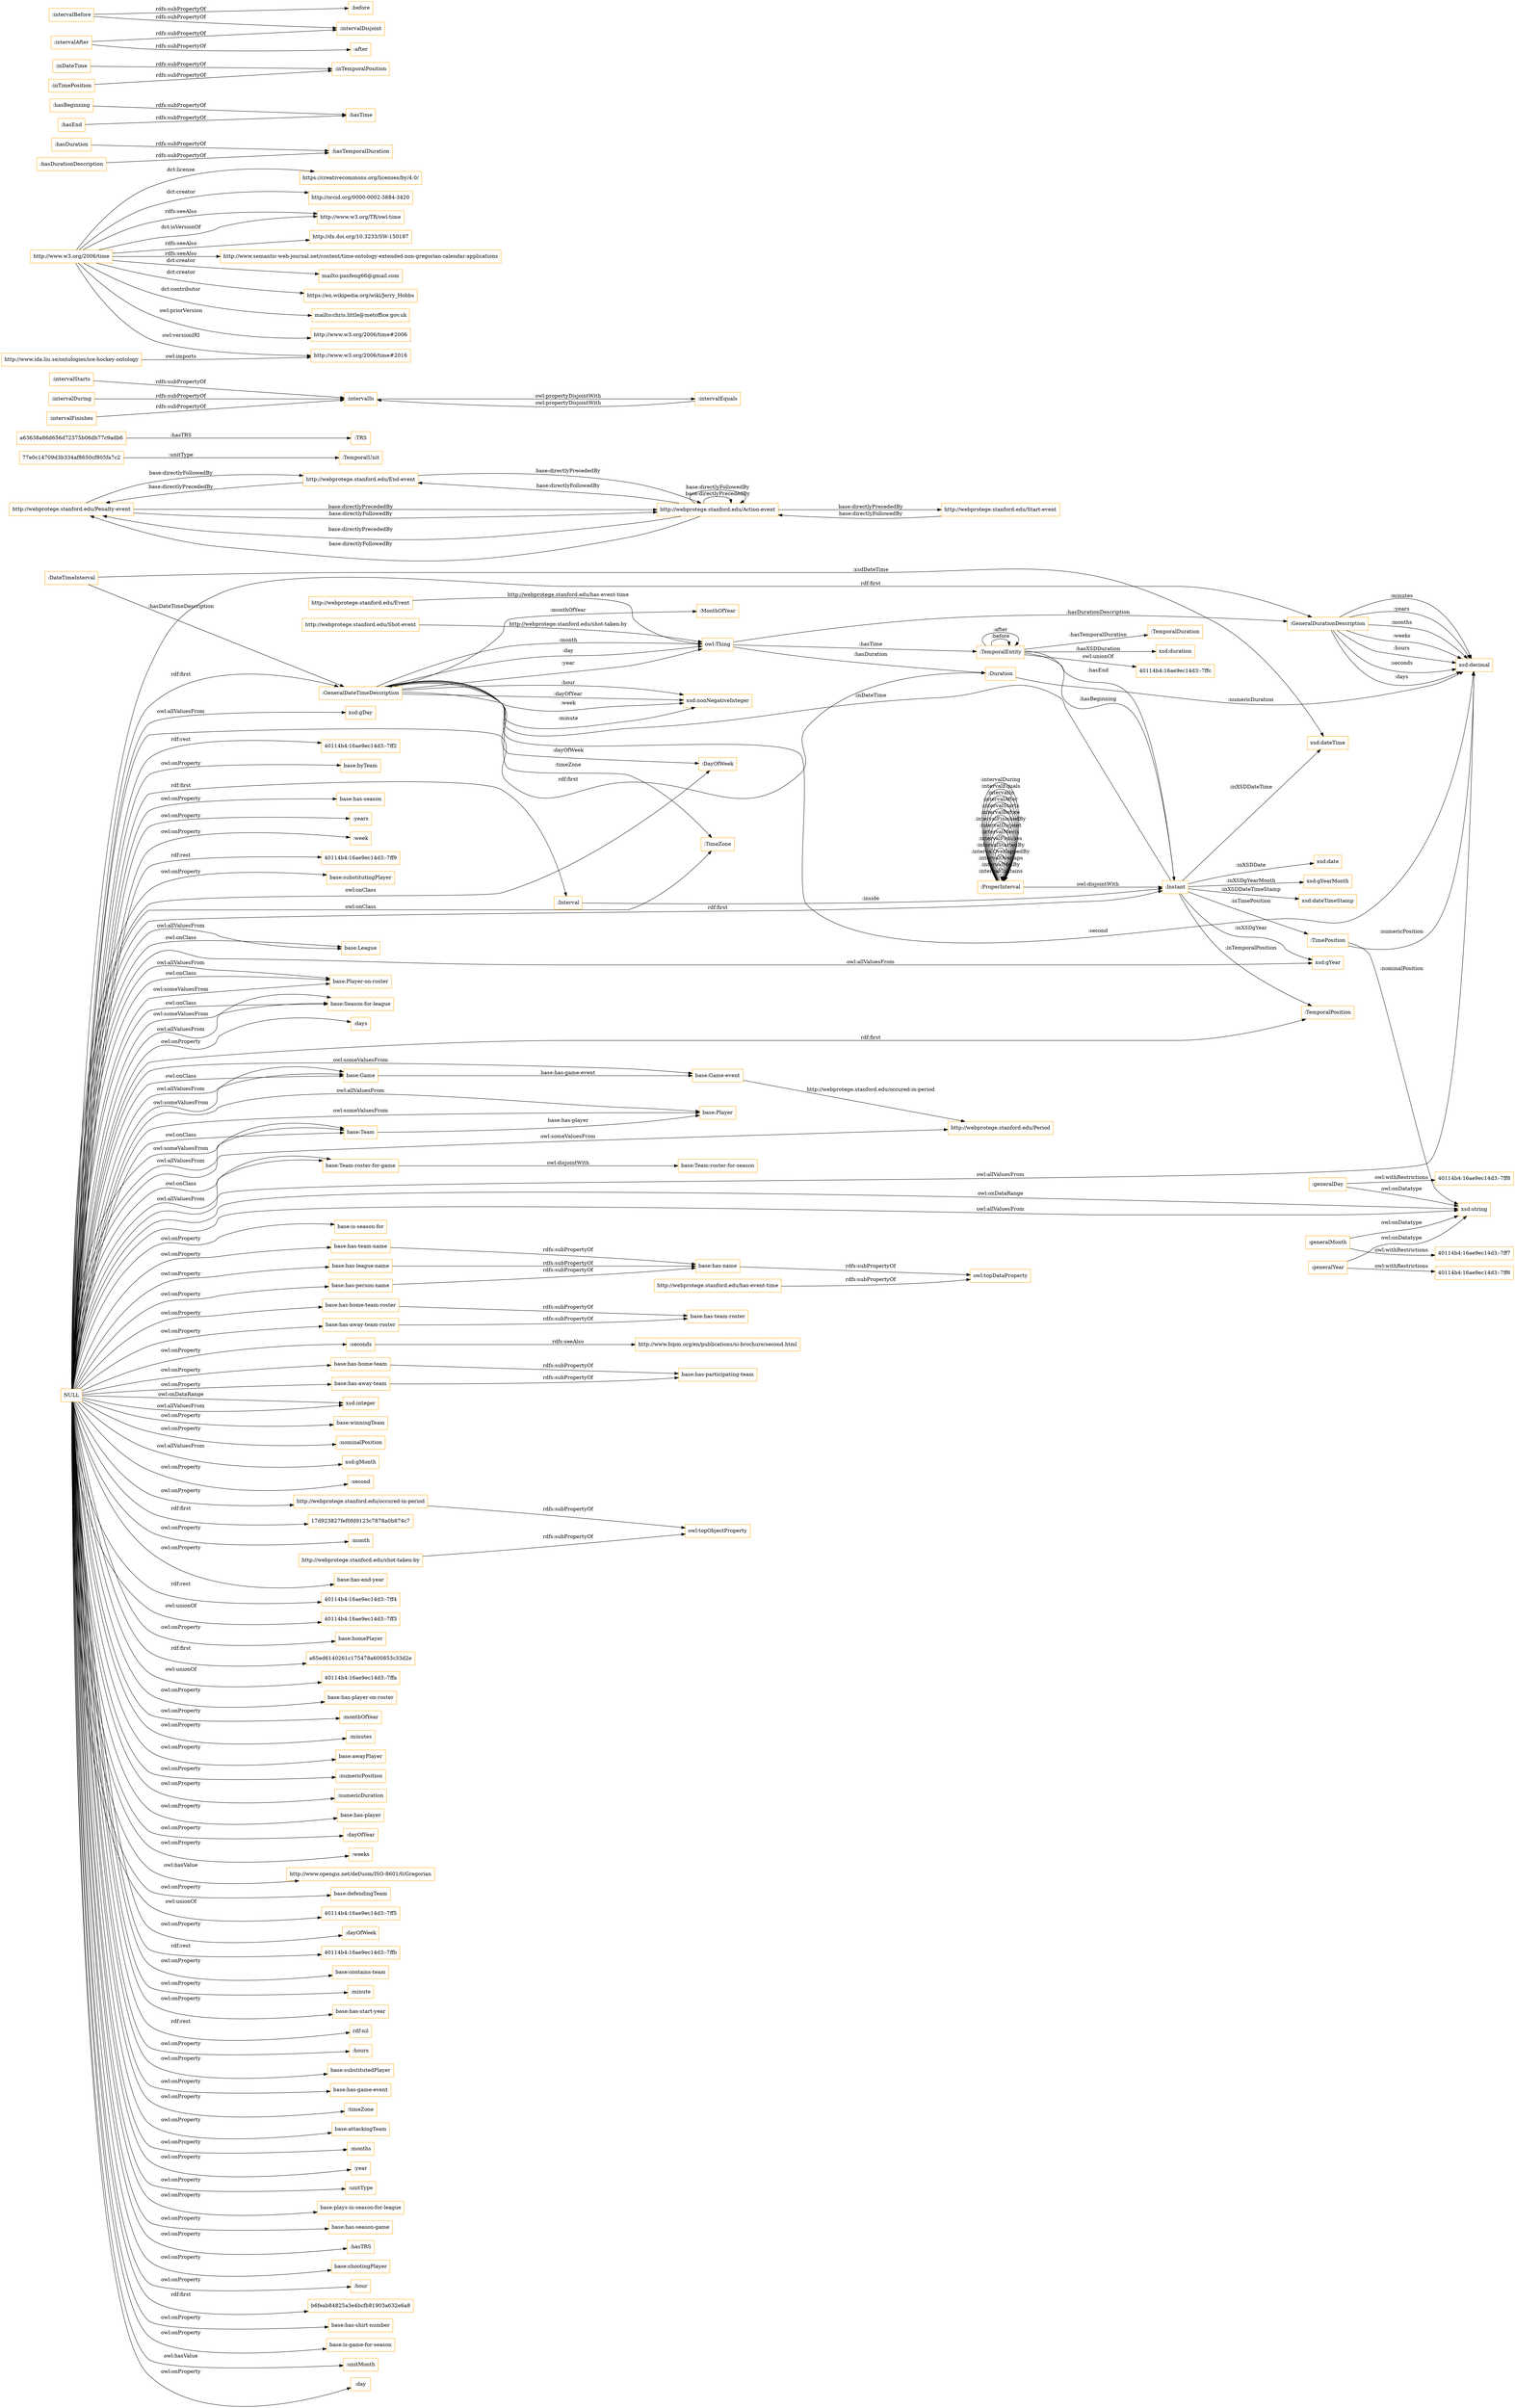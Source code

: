 digraph ar2dtool_diagram { 
rankdir=LR;
size="1501"
node [shape = rectangle, color="orange"]; "base:Player" "http://webprotege.stanford.edu/Shot-event" "http://webprotege.stanford.edu/Period" "base:League" "base:Team-roster-for-season" "http://webprotege.stanford.edu/Penalty-event" "base:Player-on-roster" "base:Team-roster-for-game" "base:Team" "http://webprotege.stanford.edu/End-event" "base:Season-for-league" "base:Game-event" "http://webprotege.stanford.edu/Action-event" "base:Game" "http://webprotege.stanford.edu/Event" "http://webprotege.stanford.edu/Start-event" ":TimeZone" "77e0c14709d3b334af8650cf805fa7c2" ":GeneralDateTimeDescription" ":DateTimeInterval" ":TRS" ":TemporalDuration" ":Duration" ":GeneralDurationDescription" ":ProperInterval" ":TimePosition" ":TemporalPosition" ":Interval" ":TemporalEntity" ":MonthOfYear" "a63638a86d656d72375b06db77c9adb6" ":TemporalUnit" ":Instant" ":DayOfWeek" ; /*classes style*/
	"http://webprotege.stanford.edu/Action-event" -> "http://webprotege.stanford.edu/Start-event" [ label = "base:directlyPrecededBy" ];
	"http://webprotege.stanford.edu/Action-event" -> "http://webprotege.stanford.edu/Penalty-event" [ label = "base:directlyPrecededBy" ];
	"http://webprotege.stanford.edu/Action-event" -> "http://webprotege.stanford.edu/Action-event" [ label = "base:directlyPrecededBy" ];
	"http://webprotege.stanford.edu/Action-event" -> "http://webprotege.stanford.edu/Penalty-event" [ label = "base:directlyFollowedBy" ];
	"http://webprotege.stanford.edu/Action-event" -> "http://webprotege.stanford.edu/End-event" [ label = "base:directlyFollowedBy" ];
	"http://webprotege.stanford.edu/Action-event" -> "http://webprotege.stanford.edu/Action-event" [ label = "base:directlyFollowedBy" ];
	":intervalIn" -> ":intervalEquals" [ label = "owl:propertyDisjointWith" ];
	"http://www.w3.org/2006/time" -> "http://orcid.org/0000-0002-3884-3420" [ label = "dct:creator" ];
	"http://www.w3.org/2006/time" -> "http://www.w3.org/TR/owl-time" [ label = "rdfs:seeAlso" ];
	"http://www.w3.org/2006/time" -> "http://dx.doi.org/10.3233/SW-150187" [ label = "rdfs:seeAlso" ];
	"http://www.w3.org/2006/time" -> "http://www.semantic-web-journal.net/content/time-ontology-extended-non-gregorian-calendar-applications" [ label = "rdfs:seeAlso" ];
	"http://www.w3.org/2006/time" -> "http://www.w3.org/TR/owl-time" [ label = "dct:isVersionOf" ];
	"http://www.w3.org/2006/time" -> "http://www.w3.org/2006/time#2016" [ label = "owl:versionIRI" ];
	"http://www.w3.org/2006/time" -> "mailto:panfeng66@gmail.com" [ label = "dct:creator" ];
	"http://www.w3.org/2006/time" -> "https://en.wikipedia.org/wiki/Jerry_Hobbs" [ label = "dct:creator" ];
	"http://www.w3.org/2006/time" -> "mailto:chris.little@metoffice.gov.uk" [ label = "dct:contributor" ];
	"http://www.w3.org/2006/time" -> "http://www.w3.org/2006/time#2006" [ label = "owl:priorVersion" ];
	"http://www.w3.org/2006/time" -> "https://creativecommons.org/licenses/by/4.0/" [ label = "dct:license" ];
	"http://webprotege.stanford.edu/Start-event" -> "http://webprotege.stanford.edu/Action-event" [ label = "base:directlyFollowedBy" ];
	"http://webprotege.stanford.edu/has-event-time" -> "owl:topDataProperty" [ label = "rdfs:subPropertyOf" ];
	":generalMonth" -> "40114b4:16ae9ec14d3:-7ff7" [ label = "owl:withRestrictions" ];
	":generalMonth" -> "xsd:string" [ label = "owl:onDatatype" ];
	":intervalStarts" -> ":intervalIn" [ label = "rdfs:subPropertyOf" ];
	"http://www.ida.liu.se/ontologies/ice-hockey-ontology" -> "http://www.w3.org/2006/time#2016" [ label = "owl:imports" ];
	":hasDuration" -> ":hasTemporalDuration" [ label = "rdfs:subPropertyOf" ];
	"base:has-person-name" -> "base:has-name" [ label = "rdfs:subPropertyOf" ];
	":ProperInterval" -> ":Instant" [ label = "owl:disjointWith" ];
	":hasBeginning" -> ":hasTime" [ label = "rdfs:subPropertyOf" ];
	"base:has-away-team-roster" -> "base:has-team-roster" [ label = "rdfs:subPropertyOf" ];
	"http://webprotege.stanford.edu/End-event" -> "http://webprotege.stanford.edu/Penalty-event" [ label = "base:directlyPrecededBy" ];
	"http://webprotege.stanford.edu/End-event" -> "http://webprotege.stanford.edu/Action-event" [ label = "base:directlyPrecededBy" ];
	":intervalEquals" -> ":intervalIn" [ label = "owl:propertyDisjointWith" ];
	":seconds" -> "http://www.bipm.org/en/publications/si-brochure/second.html" [ label = "rdfs:seeAlso" ];
	"base:has-away-team" -> "base:has-participating-team" [ label = "rdfs:subPropertyOf" ];
	"http://webprotege.stanford.edu/Penalty-event" -> "http://webprotege.stanford.edu/Action-event" [ label = "base:directlyPrecededBy" ];
	"http://webprotege.stanford.edu/Penalty-event" -> "http://webprotege.stanford.edu/End-event" [ label = "base:directlyFollowedBy" ];
	"http://webprotege.stanford.edu/Penalty-event" -> "http://webprotege.stanford.edu/Action-event" [ label = "base:directlyFollowedBy" ];
	":intervalDuring" -> ":intervalIn" [ label = "rdfs:subPropertyOf" ];
	"base:has-home-team-roster" -> "base:has-team-roster" [ label = "rdfs:subPropertyOf" ];
	":inDateTime" -> ":inTemporalPosition" [ label = "rdfs:subPropertyOf" ];
	"http://webprotege.stanford.edu/shot-taken-by" -> "owl:topObjectProperty" [ label = "rdfs:subPropertyOf" ];
	":intervalFinishes" -> ":intervalIn" [ label = "rdfs:subPropertyOf" ];
	"base:Team-roster-for-game" -> "base:Team-roster-for-season" [ label = "owl:disjointWith" ];
	"NULL" -> "xsd:integer" [ label = "owl:allValuesFrom" ];
	"NULL" -> "base:has-person-name" [ label = "owl:onProperty" ];
	"NULL" -> "base:winningTeam" [ label = "owl:onProperty" ];
	"NULL" -> "base:has-team-name" [ label = "owl:onProperty" ];
	"NULL" -> ":nominalPosition" [ label = "owl:onProperty" ];
	"NULL" -> "xsd:gMonth" [ label = "owl:allValuesFrom" ];
	"NULL" -> ":second" [ label = "owl:onProperty" ];
	"NULL" -> "17d923827fef0fd9123c7878a0b874c7" [ label = "rdf:first" ];
	"NULL" -> ":month" [ label = "owl:onProperty" ];
	"NULL" -> "base:has-end-year" [ label = "owl:onProperty" ];
	"NULL" -> "40114b4:16ae9ec14d3:-7ff4" [ label = "rdf:rest" ];
	"NULL" -> "40114b4:16ae9ec14d3:-7ff3" [ label = "owl:unionOf" ];
	"NULL" -> "base:homePlayer" [ label = "owl:onProperty" ];
	"NULL" -> ":GeneralDurationDescription" [ label = "rdf:first" ];
	"NULL" -> "xsd:string" [ label = "owl:allValuesFrom" ];
	"NULL" -> "http://webprotege.stanford.edu/occured-in-period" [ label = "owl:onProperty" ];
	"NULL" -> ":GeneralDateTimeDescription" [ label = "rdf:first" ];
	"NULL" -> "a65ed6140261c175478a600853c33d2e" [ label = "rdf:first" ];
	"NULL" -> "40114b4:16ae9ec14d3:-7ffa" [ label = "owl:unionOf" ];
	"NULL" -> "base:has-player-on-roster" [ label = "owl:onProperty" ];
	"NULL" -> "base:has-home-team-roster" [ label = "owl:onProperty" ];
	"NULL" -> "xsd:integer" [ label = "owl:onDataRange" ];
	"NULL" -> ":monthOfYear" [ label = "owl:onProperty" ];
	"NULL" -> "base:Season-for-league" [ label = "owl:someValuesFrom" ];
	"NULL" -> ":minutes" [ label = "owl:onProperty" ];
	"NULL" -> "base:awayPlayer" [ label = "owl:onProperty" ];
	"NULL" -> ":numericPosition" [ label = "owl:onProperty" ];
	"NULL" -> ":numericDuration" [ label = "owl:onProperty" ];
	"NULL" -> "base:has-league-name" [ label = "owl:onProperty" ];
	"NULL" -> "base:has-player" [ label = "owl:onProperty" ];
	"NULL" -> ":dayOfYear" [ label = "owl:onProperty" ];
	"NULL" -> "base:League" [ label = "owl:onClass" ];
	"NULL" -> "base:Team-roster-for-game" [ label = "owl:onClass" ];
	"NULL" -> "base:Game" [ label = "owl:onClass" ];
	"NULL" -> ":weeks" [ label = "owl:onProperty" ];
	"NULL" -> "http://www.opengis.net/def/uom/ISO-8601/0/Gregorian" [ label = "owl:hasValue" ];
	"NULL" -> "base:defendingTeam" [ label = "owl:onProperty" ];
	"NULL" -> "40114b4:16ae9ec14d3:-7ff5" [ label = "owl:unionOf" ];
	"NULL" -> "base:Team" [ label = "owl:allValuesFrom" ];
	"NULL" -> ":TemporalPosition" [ label = "rdf:first" ];
	"NULL" -> ":DayOfWeek" [ label = "owl:onClass" ];
	"NULL" -> ":dayOfWeek" [ label = "owl:onProperty" ];
	"NULL" -> "40114b4:16ae9ec14d3:-7ffb" [ label = "rdf:rest" ];
	"NULL" -> "base:contains-team" [ label = "owl:onProperty" ];
	"NULL" -> ":minute" [ label = "owl:onProperty" ];
	"NULL" -> "base:has-start-year" [ label = "owl:onProperty" ];
	"NULL" -> "rdf:nil" [ label = "rdf:rest" ];
	"NULL" -> "base:Player" [ label = "owl:someValuesFrom" ];
	"NULL" -> ":hours" [ label = "owl:onProperty" ];
	"NULL" -> "base:substitutedPlayer" [ label = "owl:onProperty" ];
	"NULL" -> "base:has-game-event" [ label = "owl:onProperty" ];
	"NULL" -> ":timeZone" [ label = "owl:onProperty" ];
	"NULL" -> "base:Team-roster-for-game" [ label = "owl:allValuesFrom" ];
	"NULL" -> "base:Game-event" [ label = "owl:someValuesFrom" ];
	"NULL" -> "base:attackingTeam" [ label = "owl:onProperty" ];
	"NULL" -> ":months" [ label = "owl:onProperty" ];
	"NULL" -> ":TimeZone" [ label = "owl:onClass" ];
	"NULL" -> ":year" [ label = "owl:onProperty" ];
	"NULL" -> ":unitType" [ label = "owl:onProperty" ];
	"NULL" -> ":Duration" [ label = "rdf:first" ];
	"NULL" -> "base:plays-in-season-for-league" [ label = "owl:onProperty" ];
	"NULL" -> ":seconds" [ label = "owl:onProperty" ];
	"NULL" -> "base:has-away-team" [ label = "owl:onProperty" ];
	"NULL" -> "base:has-season-game" [ label = "owl:onProperty" ];
	"NULL" -> ":hasTRS" [ label = "owl:onProperty" ];
	"NULL" -> "base:Player-on-roster" [ label = "owl:onClass" ];
	"NULL" -> "base:shootingPlayer" [ label = "owl:onProperty" ];
	"NULL" -> ":hour" [ label = "owl:onProperty" ];
	"NULL" -> "xsd:string" [ label = "owl:onDataRange" ];
	"NULL" -> "base:League" [ label = "owl:allValuesFrom" ];
	"NULL" -> "b6feab84825a3e4bcfb81903a632e6a8" [ label = "rdf:first" ];
	"NULL" -> "base:has-shirt-number" [ label = "owl:onProperty" ];
	"NULL" -> "base:is-game-for-season" [ label = "owl:onProperty" ];
	"NULL" -> "base:Season-for-league" [ label = "owl:allValuesFrom" ];
	"NULL" -> ":unitMonth" [ label = "owl:hasValue" ];
	"NULL" -> "xsd:gYear" [ label = "owl:allValuesFrom" ];
	"NULL" -> "base:Season-for-league" [ label = "owl:onClass" ];
	"NULL" -> ":day" [ label = "owl:onProperty" ];
	"NULL" -> "base:has-home-team" [ label = "owl:onProperty" ];
	"NULL" -> "xsd:gDay" [ label = "owl:allValuesFrom" ];
	"NULL" -> "base:Player-on-roster" [ label = "owl:someValuesFrom" ];
	"NULL" -> "40114b4:16ae9ec14d3:-7ff2" [ label = "rdf:rest" ];
	"NULL" -> ":Interval" [ label = "rdf:first" ];
	"NULL" -> "base:byTeam" [ label = "owl:onProperty" ];
	"NULL" -> "base:Player" [ label = "owl:allValuesFrom" ];
	"NULL" -> "base:Game" [ label = "owl:allValuesFrom" ];
	"NULL" -> "base:has-season" [ label = "owl:onProperty" ];
	"NULL" -> ":years" [ label = "owl:onProperty" ];
	"NULL" -> "base:Team" [ label = "owl:onClass" ];
	"NULL" -> ":Instant" [ label = "rdf:first" ];
	"NULL" -> ":week" [ label = "owl:onProperty" ];
	"NULL" -> "xsd:decimal" [ label = "owl:allValuesFrom" ];
	"NULL" -> "base:has-away-team-roster" [ label = "owl:onProperty" ];
	"NULL" -> "http://webprotege.stanford.edu/Period" [ label = "owl:someValuesFrom" ];
	"NULL" -> "40114b4:16ae9ec14d3:-7ff9" [ label = "rdf:rest" ];
	"NULL" -> "base:Game" [ label = "owl:someValuesFrom" ];
	"NULL" -> "base:substitutingPlayer" [ label = "owl:onProperty" ];
	"NULL" -> "base:Player-on-roster" [ label = "owl:allValuesFrom" ];
	"NULL" -> ":days" [ label = "owl:onProperty" ];
	"NULL" -> "base:Team" [ label = "owl:someValuesFrom" ];
	"NULL" -> "base:is-season-for" [ label = "owl:onProperty" ];
	":intervalBefore" -> ":intervalDisjoint" [ label = "rdfs:subPropertyOf" ];
	":intervalBefore" -> ":before" [ label = "rdfs:subPropertyOf" ];
	":TemporalEntity" -> "40114b4:16ae9ec14d3:-7ffc" [ label = "owl:unionOf" ];
	":intervalAfter" -> ":intervalDisjoint" [ label = "rdfs:subPropertyOf" ];
	":intervalAfter" -> ":after" [ label = "rdfs:subPropertyOf" ];
	":hasEnd" -> ":hasTime" [ label = "rdfs:subPropertyOf" ];
	"base:has-home-team" -> "base:has-participating-team" [ label = "rdfs:subPropertyOf" ];
	"base:has-league-name" -> "base:has-name" [ label = "rdfs:subPropertyOf" ];
	"base:has-team-name" -> "base:has-name" [ label = "rdfs:subPropertyOf" ];
	":inTimePosition" -> ":inTemporalPosition" [ label = "rdfs:subPropertyOf" ];
	":generalDay" -> "40114b4:16ae9ec14d3:-7ff8" [ label = "owl:withRestrictions" ];
	":generalDay" -> "xsd:string" [ label = "owl:onDatatype" ];
	":generalYear" -> "40114b4:16ae9ec14d3:-7ff6" [ label = "owl:withRestrictions" ];
	":generalYear" -> "xsd:string" [ label = "owl:onDatatype" ];
	":hasDurationDescription" -> ":hasTemporalDuration" [ label = "rdfs:subPropertyOf" ];
	"http://webprotege.stanford.edu/occured-in-period" -> "owl:topObjectProperty" [ label = "rdfs:subPropertyOf" ];
	"base:has-name" -> "owl:topDataProperty" [ label = "rdfs:subPropertyOf" ];
	":TimePosition" -> "xsd:string" [ label = ":nominalPosition" ];
	":GeneralDateTimeDescription" -> ":DayOfWeek" [ label = ":dayOfWeek" ];
	":TemporalEntity" -> ":Instant" [ label = ":hasEnd" ];
	":Instant" -> "xsd:gYear" [ label = ":inXSDgYear" ];
	":ProperInterval" -> ":ProperInterval" [ label = ":intervalContains" ];
	":TemporalEntity" -> ":Instant" [ label = ":hasBeginning" ];
	":GeneralDurationDescription" -> "xsd:decimal" [ label = ":hours" ];
	"77e0c14709d3b334af8650cf805fa7c2" -> ":TemporalUnit" [ label = ":unitType" ];
	":GeneralDateTimeDescription" -> "owl:Thing" [ label = ":year" ];
	":ProperInterval" -> ":ProperInterval" [ label = ":intervalMetBy" ];
	":Instant" -> "xsd:dateTimeStamp" [ label = ":inXSDDateTimeStamp" ];
	"http://webprotege.stanford.edu/Shot-event" -> "owl:Thing" [ label = "http://webprotege.stanford.edu/shot-taken-by" ];
	"owl:Thing" -> ":GeneralDurationDescription" [ label = ":hasDurationDescription" ];
	":ProperInterval" -> ":ProperInterval" [ label = ":intervalOverlaps" ];
	":GeneralDurationDescription" -> "xsd:decimal" [ label = ":seconds" ];
	":Instant" -> "xsd:date" [ label = ":inXSDDate" ];
	":DateTimeInterval" -> "xsd:dateTime" [ label = ":xsdDateTime" ];
	":ProperInterval" -> ":ProperInterval" [ label = ":intervalOverlappedBy" ];
	"base:Game-event" -> "http://webprotege.stanford.edu/Period" [ label = "http://webprotege.stanford.edu/occured-in-period" ];
	":GeneralDateTimeDescription" -> ":TimeZone" [ label = ":timeZone" ];
	":Instant" -> ":TemporalPosition" [ label = ":inTemporalPosition" ];
	":GeneralDurationDescription" -> "xsd:decimal" [ label = ":days" ];
	"owl:Thing" -> ":TemporalEntity" [ label = ":hasTime" ];
	":ProperInterval" -> ":ProperInterval" [ label = ":intervalStartedBy" ];
	":Instant" -> "xsd:dateTime" [ label = ":inXSDDateTime" ];
	":Instant" -> "xsd:gYearMonth" [ label = ":inXSDgYearMonth" ];
	":Instant" -> ":GeneralDateTimeDescription" [ label = ":inDateTime" ];
	":TemporalEntity" -> "xsd:duration" [ label = ":hasXSDDuration" ];
	"base:Team" -> "base:Player" [ label = "base:has-player" ];
	"http://webprotege.stanford.edu/Event" -> "owl:Thing" [ label = "http://webprotege.stanford.edu/has-event-time" ];
	":GeneralDateTimeDescription" -> "xsd:nonNegativeInteger" [ label = ":minute" ];
	":GeneralDurationDescription" -> "xsd:decimal" [ label = ":minutes" ];
	":GeneralDateTimeDescription" -> "xsd:nonNegativeInteger" [ label = ":hour" ];
	":ProperInterval" -> ":ProperInterval" [ label = ":intervalFinishes" ];
	":Instant" -> ":TimePosition" [ label = ":inTimePosition" ];
	":GeneralDurationDescription" -> "xsd:decimal" [ label = ":years" ];
	":ProperInterval" -> ":ProperInterval" [ label = ":intervalMeets" ];
	"a63638a86d656d72375b06db77c9adb6" -> ":TRS" [ label = ":hasTRS" ];
	":GeneralDateTimeDescription" -> "xsd:nonNegativeInteger" [ label = ":dayOfYear" ];
	":GeneralDateTimeDescription" -> "xsd:nonNegativeInteger" [ label = ":week" ];
	"owl:Thing" -> ":Duration" [ label = ":hasDuration" ];
	":GeneralDurationDescription" -> "xsd:decimal" [ label = ":months" ];
	":TimePosition" -> "xsd:decimal" [ label = ":numericPosition" ];
	":TemporalEntity" -> ":TemporalDuration" [ label = ":hasTemporalDuration" ];
	":GeneralDateTimeDescription" -> "owl:Thing" [ label = ":month" ];
	":ProperInterval" -> ":ProperInterval" [ label = ":intervalDisjoint" ];
	":ProperInterval" -> ":ProperInterval" [ label = ":intervalFinishedBy" ];
	":TemporalEntity" -> ":TemporalEntity" [ label = ":before" ];
	":ProperInterval" -> ":ProperInterval" [ label = ":intervalBefore" ];
	":GeneralDateTimeDescription" -> "xsd:decimal" [ label = ":second" ];
	":GeneralDurationDescription" -> "xsd:decimal" [ label = ":weeks" ];
	":TemporalEntity" -> ":TemporalEntity" [ label = ":after" ];
	":ProperInterval" -> ":ProperInterval" [ label = ":intervalStarts" ];
	":GeneralDateTimeDescription" -> ":MonthOfYear" [ label = ":monthOfYear" ];
	":ProperInterval" -> ":ProperInterval" [ label = ":intervalAfter" ];
	":Interval" -> ":Instant" [ label = ":inside" ];
	":GeneralDateTimeDescription" -> "owl:Thing" [ label = ":day" ];
	":DateTimeInterval" -> ":GeneralDateTimeDescription" [ label = ":hasDateTimeDescription" ];
	"base:Game" -> "base:Game-event" [ label = "base:has-game-event" ];
	":ProperInterval" -> ":ProperInterval" [ label = ":intervalIn" ];
	":Duration" -> "xsd:decimal" [ label = ":numericDuration" ];
	":ProperInterval" -> ":ProperInterval" [ label = ":intervalEquals" ];
	":ProperInterval" -> ":ProperInterval" [ label = ":intervalDuring" ];

}
